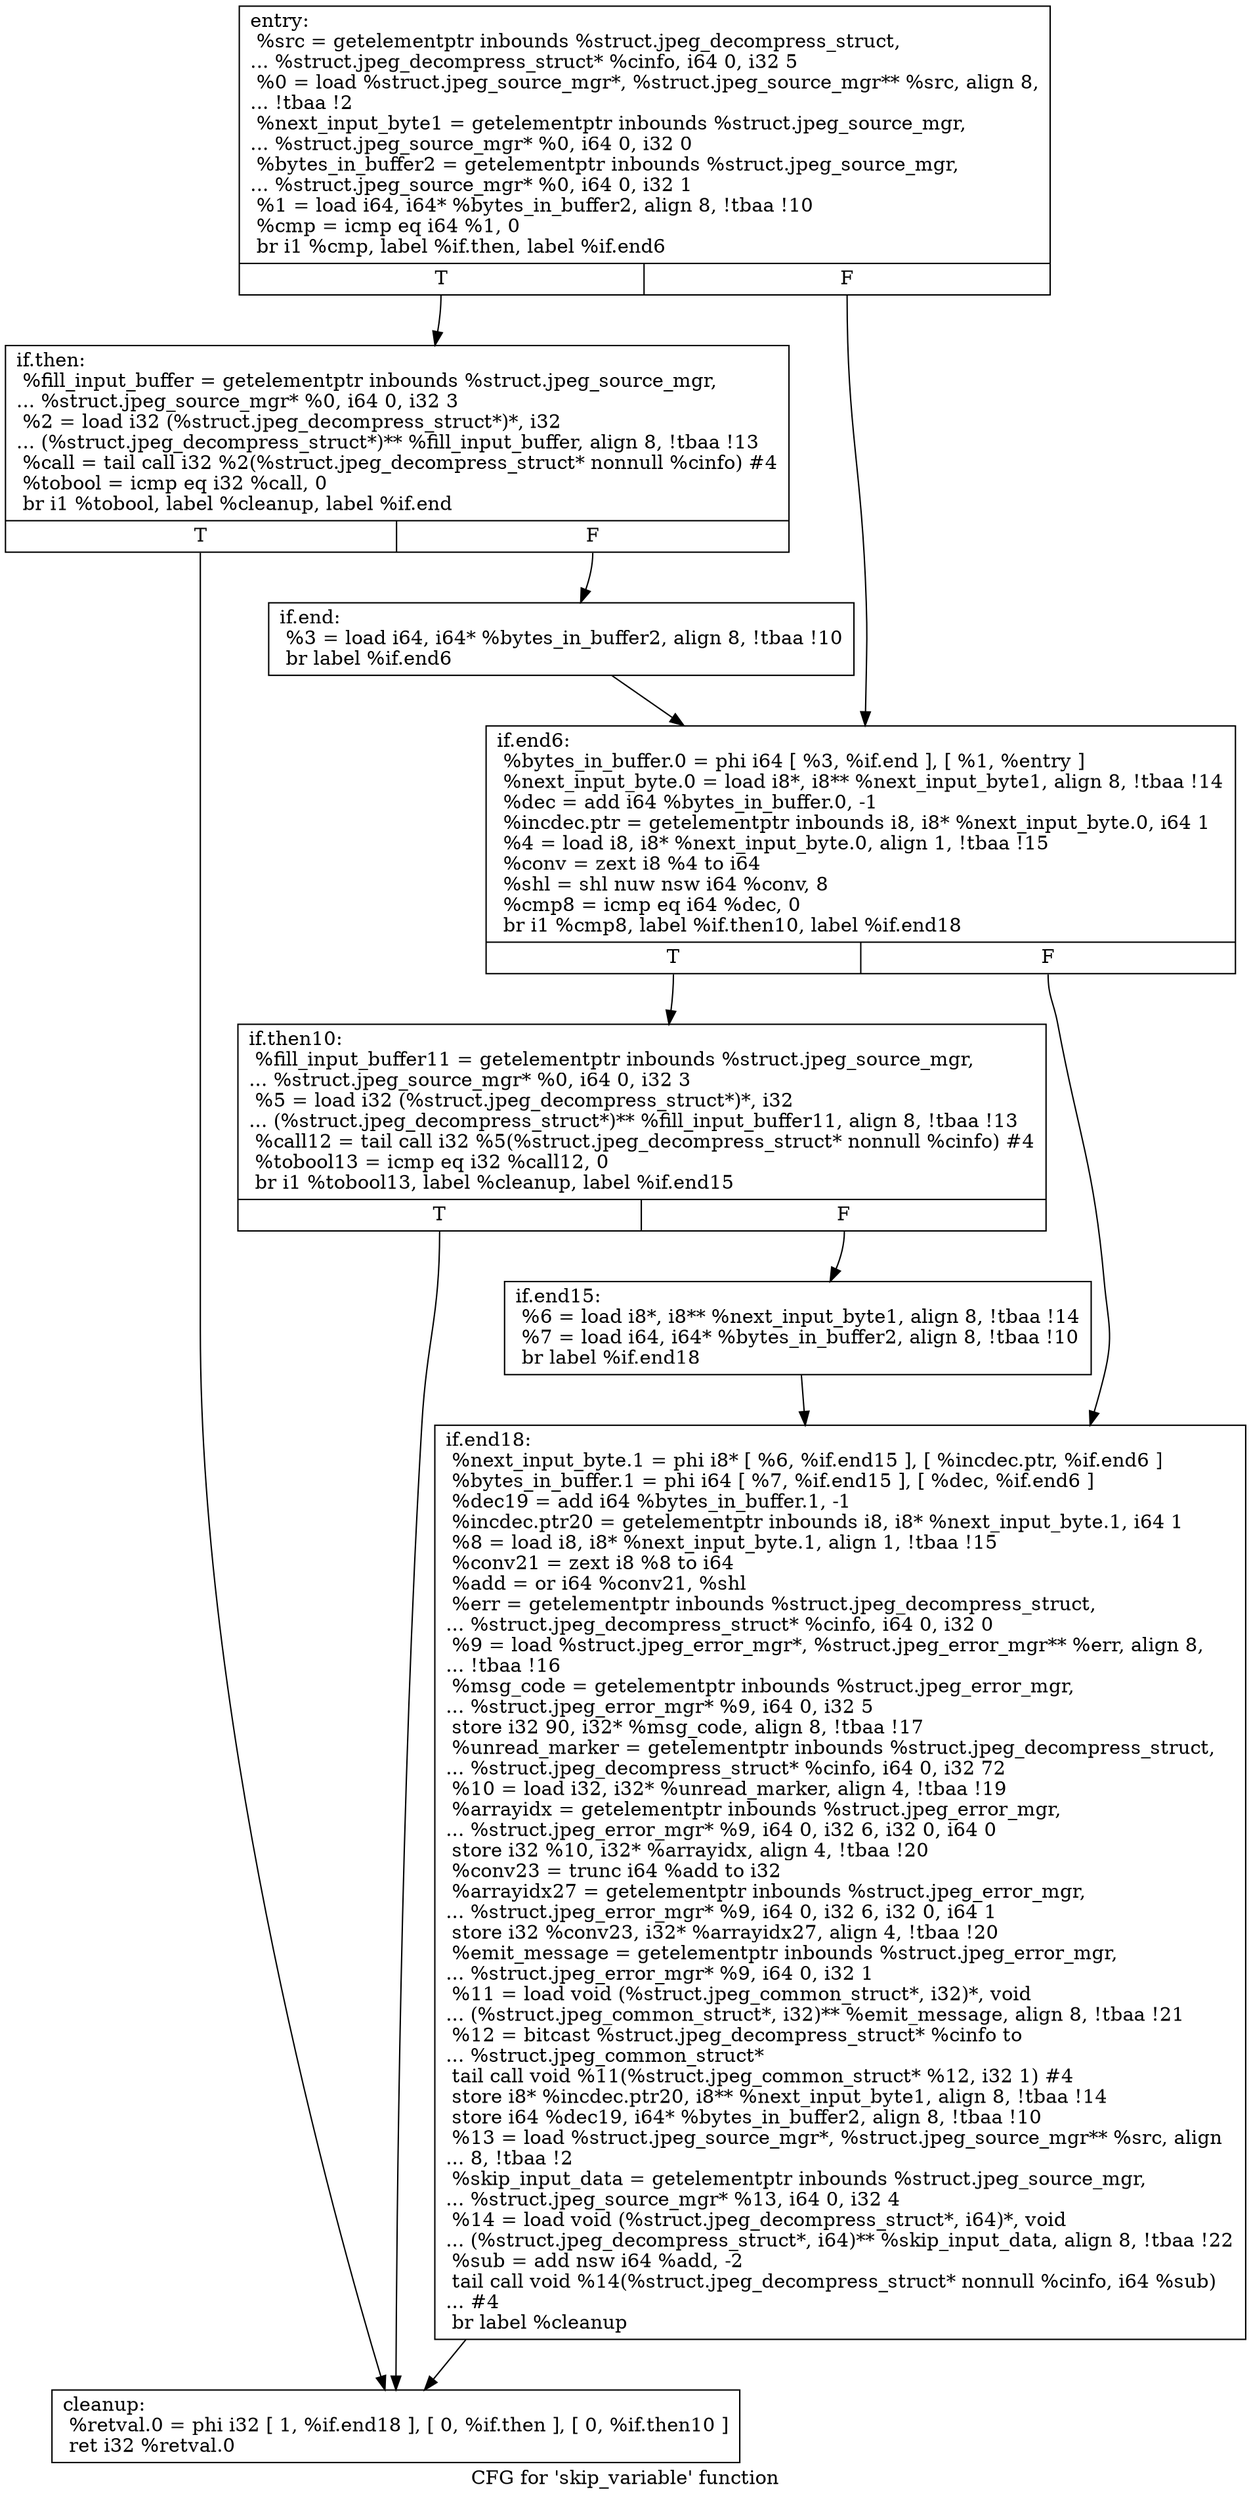 digraph "CFG for 'skip_variable' function" {
	label="CFG for 'skip_variable' function";

	Node0x694ce80 [shape=record,label="{entry:\l  %src = getelementptr inbounds %struct.jpeg_decompress_struct,\l... %struct.jpeg_decompress_struct* %cinfo, i64 0, i32 5\l  %0 = load %struct.jpeg_source_mgr*, %struct.jpeg_source_mgr** %src, align 8,\l... !tbaa !2\l  %next_input_byte1 = getelementptr inbounds %struct.jpeg_source_mgr,\l... %struct.jpeg_source_mgr* %0, i64 0, i32 0\l  %bytes_in_buffer2 = getelementptr inbounds %struct.jpeg_source_mgr,\l... %struct.jpeg_source_mgr* %0, i64 0, i32 1\l  %1 = load i64, i64* %bytes_in_buffer2, align 8, !tbaa !10\l  %cmp = icmp eq i64 %1, 0\l  br i1 %cmp, label %if.then, label %if.end6\l|{<s0>T|<s1>F}}"];
	Node0x694ce80:s0 -> Node0x698e290;
	Node0x694ce80:s1 -> Node0x698e360;
	Node0x698e290 [shape=record,label="{if.then:                                          \l  %fill_input_buffer = getelementptr inbounds %struct.jpeg_source_mgr,\l... %struct.jpeg_source_mgr* %0, i64 0, i32 3\l  %2 = load i32 (%struct.jpeg_decompress_struct*)*, i32\l... (%struct.jpeg_decompress_struct*)** %fill_input_buffer, align 8, !tbaa !13\l  %call = tail call i32 %2(%struct.jpeg_decompress_struct* nonnull %cinfo) #4\l  %tobool = icmp eq i32 %call, 0\l  br i1 %tobool, label %cleanup, label %if.end\l|{<s0>T|<s1>F}}"];
	Node0x698e290:s0 -> Node0x698e730;
	Node0x698e290:s1 -> Node0x698e800;
	Node0x698e800 [shape=record,label="{if.end:                                           \l  %3 = load i64, i64* %bytes_in_buffer2, align 8, !tbaa !10\l  br label %if.end6\l}"];
	Node0x698e800 -> Node0x698e360;
	Node0x698e360 [shape=record,label="{if.end6:                                          \l  %bytes_in_buffer.0 = phi i64 [ %3, %if.end ], [ %1, %entry ]\l  %next_input_byte.0 = load i8*, i8** %next_input_byte1, align 8, !tbaa !14\l  %dec = add i64 %bytes_in_buffer.0, -1\l  %incdec.ptr = getelementptr inbounds i8, i8* %next_input_byte.0, i64 1\l  %4 = load i8, i8* %next_input_byte.0, align 1, !tbaa !15\l  %conv = zext i8 %4 to i64\l  %shl = shl nuw nsw i64 %conv, 8\l  %cmp8 = icmp eq i64 %dec, 0\l  br i1 %cmp8, label %if.then10, label %if.end18\l|{<s0>T|<s1>F}}"];
	Node0x698e360:s0 -> Node0x691ad70;
	Node0x698e360:s1 -> Node0x691ae20;
	Node0x691ad70 [shape=record,label="{if.then10:                                        \l  %fill_input_buffer11 = getelementptr inbounds %struct.jpeg_source_mgr,\l... %struct.jpeg_source_mgr* %0, i64 0, i32 3\l  %5 = load i32 (%struct.jpeg_decompress_struct*)*, i32\l... (%struct.jpeg_decompress_struct*)** %fill_input_buffer11, align 8, !tbaa !13\l  %call12 = tail call i32 %5(%struct.jpeg_decompress_struct* nonnull %cinfo) #4\l  %tobool13 = icmp eq i32 %call12, 0\l  br i1 %tobool13, label %cleanup, label %if.end15\l|{<s0>T|<s1>F}}"];
	Node0x691ad70:s0 -> Node0x698e730;
	Node0x691ad70:s1 -> Node0x698e870;
	Node0x698e870 [shape=record,label="{if.end15:                                         \l  %6 = load i8*, i8** %next_input_byte1, align 8, !tbaa !14\l  %7 = load i64, i64* %bytes_in_buffer2, align 8, !tbaa !10\l  br label %if.end18\l}"];
	Node0x698e870 -> Node0x691ae20;
	Node0x691ae20 [shape=record,label="{if.end18:                                         \l  %next_input_byte.1 = phi i8* [ %6, %if.end15 ], [ %incdec.ptr, %if.end6 ]\l  %bytes_in_buffer.1 = phi i64 [ %7, %if.end15 ], [ %dec, %if.end6 ]\l  %dec19 = add i64 %bytes_in_buffer.1, -1\l  %incdec.ptr20 = getelementptr inbounds i8, i8* %next_input_byte.1, i64 1\l  %8 = load i8, i8* %next_input_byte.1, align 1, !tbaa !15\l  %conv21 = zext i8 %8 to i64\l  %add = or i64 %conv21, %shl\l  %err = getelementptr inbounds %struct.jpeg_decompress_struct,\l... %struct.jpeg_decompress_struct* %cinfo, i64 0, i32 0\l  %9 = load %struct.jpeg_error_mgr*, %struct.jpeg_error_mgr** %err, align 8,\l... !tbaa !16\l  %msg_code = getelementptr inbounds %struct.jpeg_error_mgr,\l... %struct.jpeg_error_mgr* %9, i64 0, i32 5\l  store i32 90, i32* %msg_code, align 8, !tbaa !17\l  %unread_marker = getelementptr inbounds %struct.jpeg_decompress_struct,\l... %struct.jpeg_decompress_struct* %cinfo, i64 0, i32 72\l  %10 = load i32, i32* %unread_marker, align 4, !tbaa !19\l  %arrayidx = getelementptr inbounds %struct.jpeg_error_mgr,\l... %struct.jpeg_error_mgr* %9, i64 0, i32 6, i32 0, i64 0\l  store i32 %10, i32* %arrayidx, align 4, !tbaa !20\l  %conv23 = trunc i64 %add to i32\l  %arrayidx27 = getelementptr inbounds %struct.jpeg_error_mgr,\l... %struct.jpeg_error_mgr* %9, i64 0, i32 6, i32 0, i64 1\l  store i32 %conv23, i32* %arrayidx27, align 4, !tbaa !20\l  %emit_message = getelementptr inbounds %struct.jpeg_error_mgr,\l... %struct.jpeg_error_mgr* %9, i64 0, i32 1\l  %11 = load void (%struct.jpeg_common_struct*, i32)*, void\l... (%struct.jpeg_common_struct*, i32)** %emit_message, align 8, !tbaa !21\l  %12 = bitcast %struct.jpeg_decompress_struct* %cinfo to\l... %struct.jpeg_common_struct*\l  tail call void %11(%struct.jpeg_common_struct* %12, i32 1) #4\l  store i8* %incdec.ptr20, i8** %next_input_byte1, align 8, !tbaa !14\l  store i64 %dec19, i64* %bytes_in_buffer2, align 8, !tbaa !10\l  %13 = load %struct.jpeg_source_mgr*, %struct.jpeg_source_mgr** %src, align\l... 8, !tbaa !2\l  %skip_input_data = getelementptr inbounds %struct.jpeg_source_mgr,\l... %struct.jpeg_source_mgr* %13, i64 0, i32 4\l  %14 = load void (%struct.jpeg_decompress_struct*, i64)*, void\l... (%struct.jpeg_decompress_struct*, i64)** %skip_input_data, align 8, !tbaa !22\l  %sub = add nsw i64 %add, -2\l  tail call void %14(%struct.jpeg_decompress_struct* nonnull %cinfo, i64 %sub)\l... #4\l  br label %cleanup\l}"];
	Node0x691ae20 -> Node0x698e730;
	Node0x698e730 [shape=record,label="{cleanup:                                          \l  %retval.0 = phi i32 [ 1, %if.end18 ], [ 0, %if.then ], [ 0, %if.then10 ]\l  ret i32 %retval.0\l}"];
}
